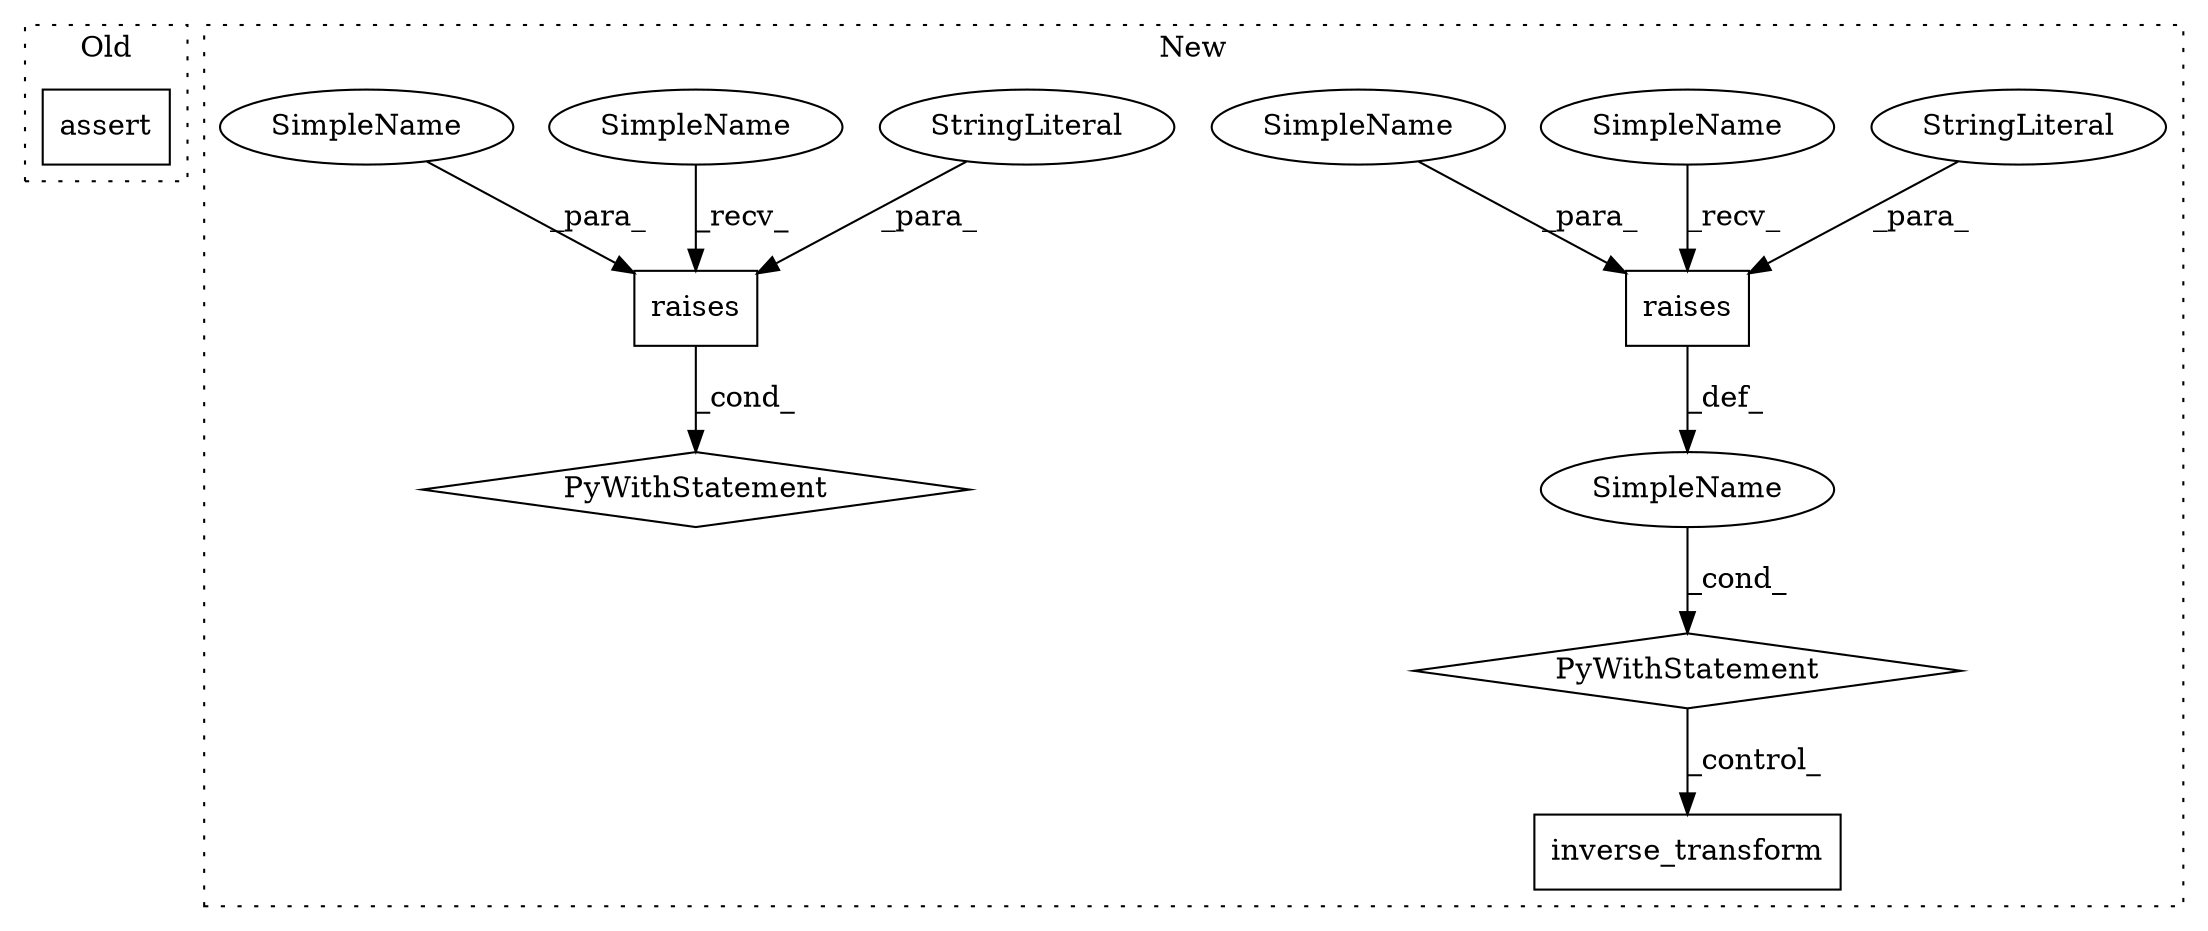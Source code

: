 digraph G {
subgraph cluster0 {
1 [label="assert" a="32" s="21427,21560" l="20,1" shape="box"];
label = "Old";
style="dotted";
}
subgraph cluster1 {
2 [label="inverse_transform" a="32" s="21597,21639" l="18,1" shape="box"];
3 [label="SimpleName" a="42" s="" l="" shape="ellipse"];
4 [label="PyWithStatement" a="104" s="21492,21571" l="10,2" shape="diamond"];
5 [label="raises" a="32" s="21509,21570" l="7,1" shape="box"];
6 [label="raises" a="32" s="18592,18633" l="7,1" shape="box"];
7 [label="PyWithStatement" a="104" s="18575,18634" l="10,2" shape="diamond"];
8 [label="StringLiteral" a="45" s="18610" l="23" shape="ellipse"];
9 [label="StringLiteral" a="45" s="21527" l="43" shape="ellipse"];
10 [label="SimpleName" a="42" s="21502" l="6" shape="ellipse"];
11 [label="SimpleName" a="42" s="18585" l="6" shape="ellipse"];
12 [label="SimpleName" a="42" s="21516" l="10" shape="ellipse"];
13 [label="SimpleName" a="42" s="18599" l="10" shape="ellipse"];
label = "New";
style="dotted";
}
3 -> 4 [label="_cond_"];
4 -> 2 [label="_control_"];
5 -> 3 [label="_def_"];
6 -> 7 [label="_cond_"];
8 -> 6 [label="_para_"];
9 -> 5 [label="_para_"];
10 -> 5 [label="_recv_"];
11 -> 6 [label="_recv_"];
12 -> 5 [label="_para_"];
13 -> 6 [label="_para_"];
}
